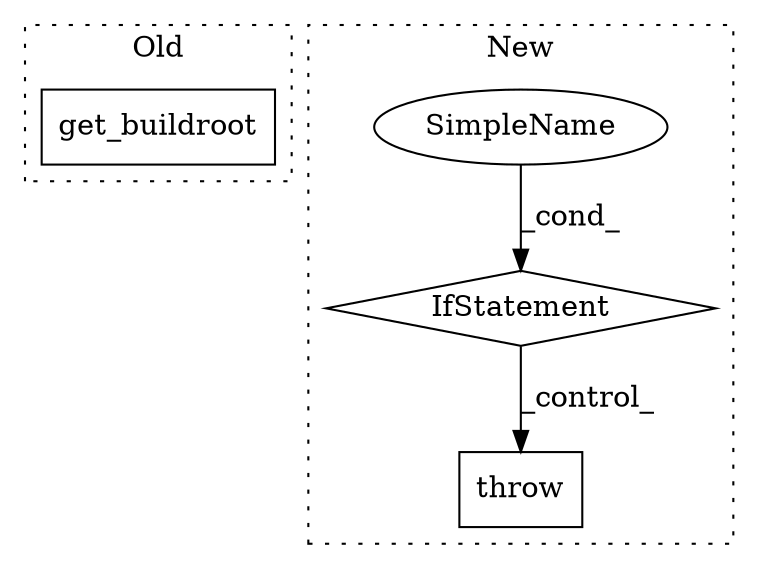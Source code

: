 digraph G {
subgraph cluster0 {
1 [label="get_buildroot" a="32" s="9489" l="15" shape="box"];
label = "Old";
style="dotted";
}
subgraph cluster1 {
2 [label="throw" a="53" s="8965" l="6" shape="box"];
3 [label="IfStatement" a="25" s="8936,8953" l="4,2" shape="diamond"];
4 [label="SimpleName" a="42" s="8940" l="13" shape="ellipse"];
label = "New";
style="dotted";
}
3 -> 2 [label="_control_"];
4 -> 3 [label="_cond_"];
}